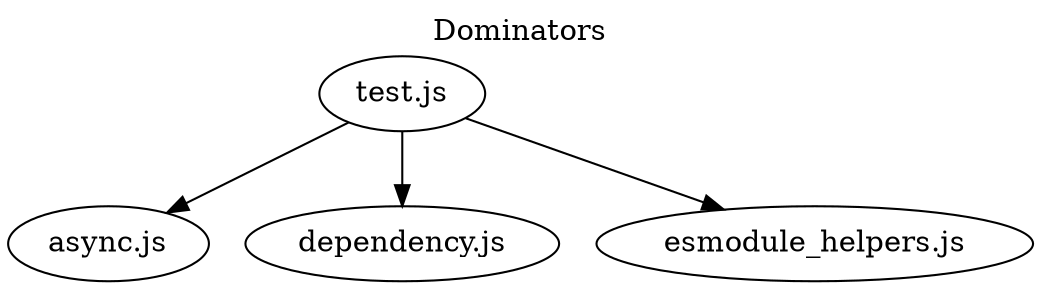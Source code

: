 digraph dominators {
  labelloc="t";
  label="Dominators";

  "async.js";
  "dependency.js";
  "esmodule_helpers.js";
  "test.js";

  "test.js" -> "async.js";
  "test.js" -> "dependency.js";
  "test.js" -> "esmodule_helpers.js";
}